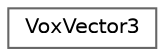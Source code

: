 digraph "Graphical Class Hierarchy"
{
 // LATEX_PDF_SIZE
  bgcolor="transparent";
  edge [fontname=Helvetica,fontsize=10,labelfontname=Helvetica,labelfontsize=10];
  node [fontname=Helvetica,fontsize=10,shape=box,height=0.2,width=0.4];
  rankdir="LR";
  Node0 [id="Node000000",label="VoxVector3",height=0.2,width=0.4,color="grey40", fillcolor="white", style="filled",URL="$struct_vox_vector3.html",tooltip=" "];
}
